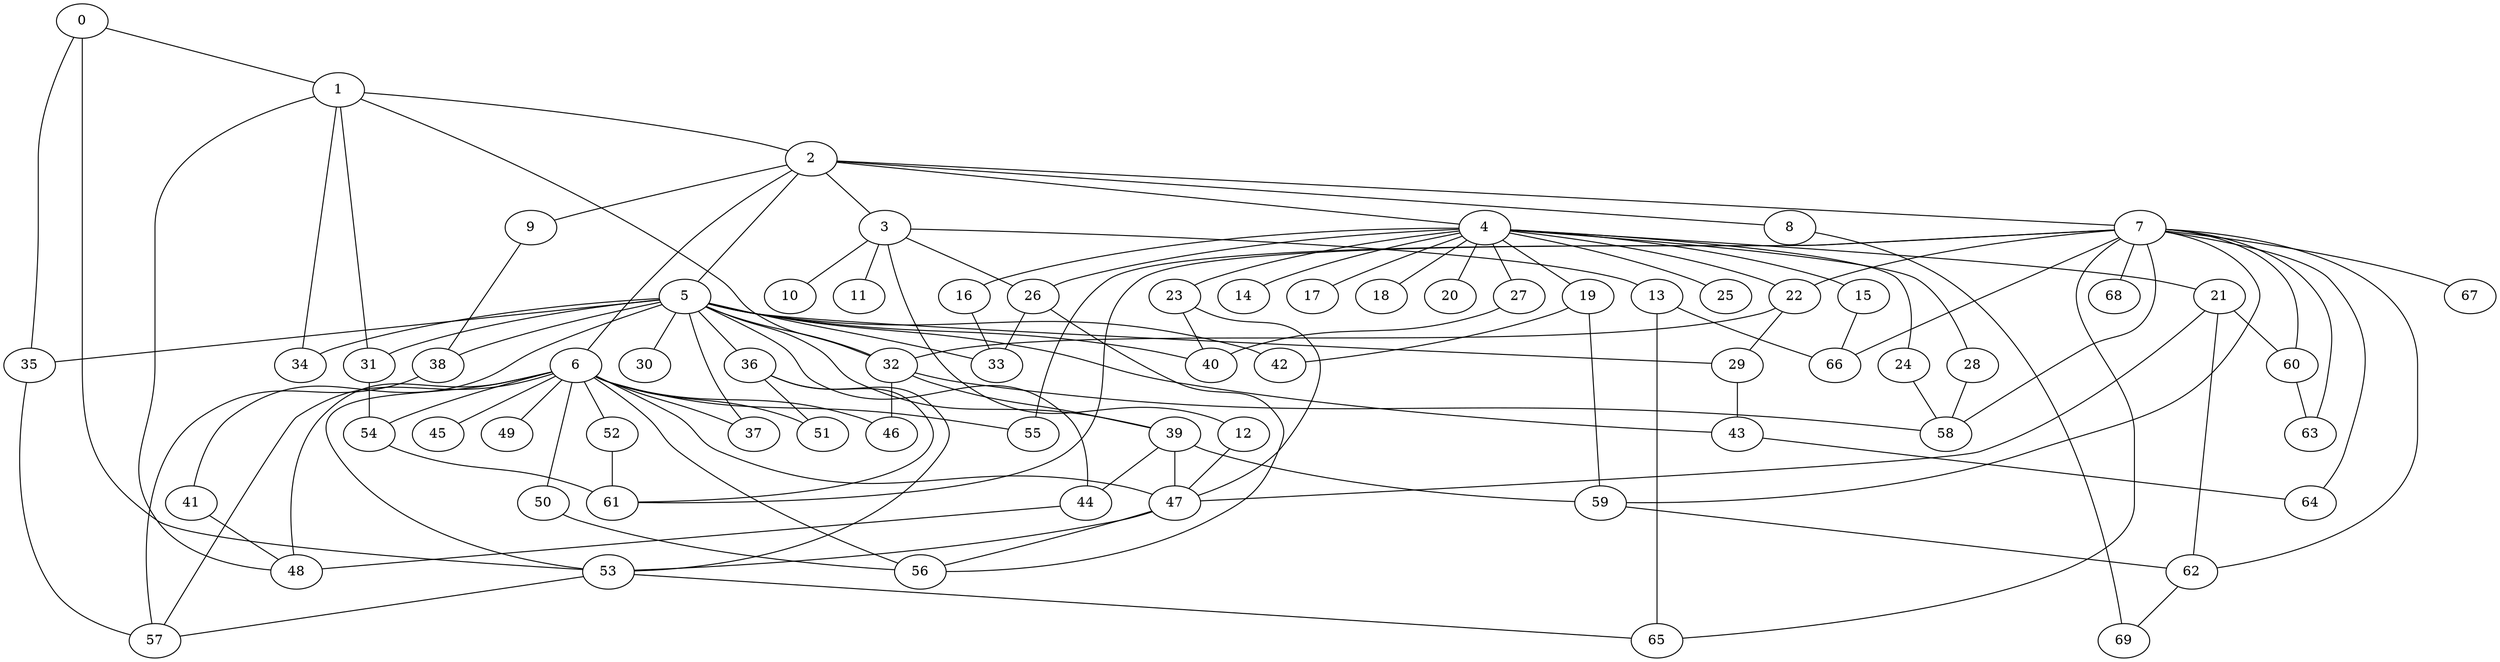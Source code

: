 
graph graphname {
    0 -- 1
0 -- 53
0 -- 35
1 -- 2
1 -- 34
1 -- 48
1 -- 32
1 -- 31
2 -- 3
2 -- 4
2 -- 5
2 -- 6
2 -- 7
2 -- 8
2 -- 9
3 -- 11
3 -- 12
3 -- 10
3 -- 13
3 -- 26
4 -- 14
4 -- 15
4 -- 16
4 -- 17
4 -- 18
4 -- 19
4 -- 20
4 -- 21
4 -- 22
4 -- 23
4 -- 24
4 -- 25
4 -- 26
4 -- 27
4 -- 28
5 -- 32
5 -- 33
5 -- 35
5 -- 36
5 -- 37
5 -- 38
5 -- 39
5 -- 40
5 -- 41
5 -- 42
5 -- 43
5 -- 44
5 -- 34
5 -- 29
5 -- 30
5 -- 31
6 -- 45
6 -- 46
6 -- 47
6 -- 48
6 -- 49
6 -- 50
6 -- 51
6 -- 52
6 -- 53
6 -- 54
6 -- 55
6 -- 56
6 -- 57
6 -- 37
7 -- 64
7 -- 65
7 -- 67
7 -- 68
7 -- 66
7 -- 58
7 -- 59
7 -- 60
7 -- 61
7 -- 62
7 -- 63
7 -- 55
7 -- 22
8 -- 69
9 -- 38
12 -- 47
13 -- 66
13 -- 65
15 -- 66
16 -- 33
19 -- 59
19 -- 42
21 -- 47
21 -- 60
21 -- 62
22 -- 29
22 -- 32
23 -- 40
23 -- 47
24 -- 58
26 -- 33
26 -- 56
27 -- 40
28 -- 58
29 -- 43
31 -- 54
32 -- 58
32 -- 46
32 -- 39
35 -- 57
36 -- 61
36 -- 53
36 -- 51
38 -- 57
39 -- 44
39 -- 59
39 -- 47
41 -- 48
43 -- 64
44 -- 48
47 -- 56
47 -- 53
50 -- 56
52 -- 61
53 -- 65
53 -- 57
54 -- 61
59 -- 62
60 -- 63
62 -- 69

}
